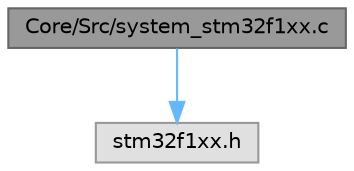 digraph "Core/Src/system_stm32f1xx.c"
{
 // LATEX_PDF_SIZE
  bgcolor="transparent";
  edge [fontname=Helvetica,fontsize=10,labelfontname=Helvetica,labelfontsize=10];
  node [fontname=Helvetica,fontsize=10,shape=box,height=0.2,width=0.4];
  Node1 [id="Node000001",label="Core/Src/system_stm32f1xx.c",height=0.2,width=0.4,color="gray40", fillcolor="grey60", style="filled", fontcolor="black",tooltip="CMSIS Cortex-M3 Device Peripheral Access Layer System Source File."];
  Node1 -> Node2 [id="edge1_Node000001_Node000002",color="steelblue1",style="solid",tooltip=" "];
  Node2 [id="Node000002",label="stm32f1xx.h",height=0.2,width=0.4,color="grey60", fillcolor="#E0E0E0", style="filled",tooltip=" "];
}
